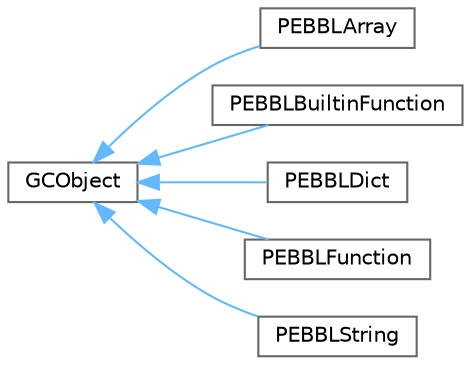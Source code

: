 digraph "Graphical Class Hierarchy"
{
 // LATEX_PDF_SIZE
  bgcolor="transparent";
  edge [fontname=Helvetica,fontsize=10,labelfontname=Helvetica,labelfontsize=10];
  node [fontname=Helvetica,fontsize=10,shape=box,height=0.2,width=0.4];
  rankdir="LR";
  Node0 [id="Node000000",label="GCObject",height=0.2,width=0.4,color="grey40", fillcolor="white", style="filled",URL="$structGCObject.html",tooltip="Base class for all garbage-collected objects."];
  Node0 -> Node1 [id="edge24_Node000000_Node000001",dir="back",color="steelblue1",style="solid",tooltip=" "];
  Node1 [id="Node000001",label="PEBBLArray",height=0.2,width=0.4,color="grey40", fillcolor="white", style="filled",URL="$classPEBBLArray.html",tooltip="Garbage-collected array object."];
  Node0 -> Node2 [id="edge25_Node000000_Node000002",dir="back",color="steelblue1",style="solid",tooltip=" "];
  Node2 [id="Node000002",label="PEBBLBuiltinFunction",height=0.2,width=0.4,color="grey40", fillcolor="white", style="filled",URL="$classPEBBLBuiltinFunction.html",tooltip="Native C++ function callable from PEBBL."];
  Node0 -> Node3 [id="edge26_Node000000_Node000003",dir="back",color="steelblue1",style="solid",tooltip=" "];
  Node3 [id="Node000003",label="PEBBLDict",height=0.2,width=0.4,color="grey40", fillcolor="white", style="filled",URL="$classPEBBLDict.html",tooltip="Garbage-collected dictionary object."];
  Node0 -> Node4 [id="edge27_Node000000_Node000004",dir="back",color="steelblue1",style="solid",tooltip=" "];
  Node4 [id="Node000004",label="PEBBLFunction",height=0.2,width=0.4,color="grey40", fillcolor="white", style="filled",URL="$classPEBBLFunction.html",tooltip="Garbage-collected function object."];
  Node0 -> Node5 [id="edge28_Node000000_Node000005",dir="back",color="steelblue1",style="solid",tooltip=" "];
  Node5 [id="Node000005",label="PEBBLString",height=0.2,width=0.4,color="grey40", fillcolor="white", style="filled",URL="$classPEBBLString.html",tooltip="Garbage-collected string object."];
}
